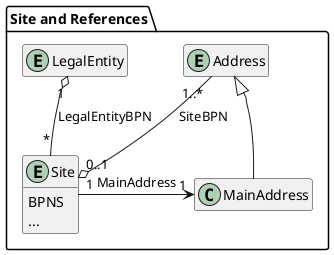 @startuml site-simple

package "Site and References" {
  entity LegalEntity {}
  
  entity Site {
    BPNS
    ...
  }

  entity Address {}

  class MainAddress {}

  Site "*" -u-o "1" LegalEntity : LegalEntityBPN
  Address "1..*" -d-o "0..1" Site: SiteBPN
  
  Site "1" -r-> "1" MainAddress : MainAddress    
  MainAddress -u-|> Address
}

hide methods
hide MainAddress members
hide LegalEntity members
hide Address members
@enduml